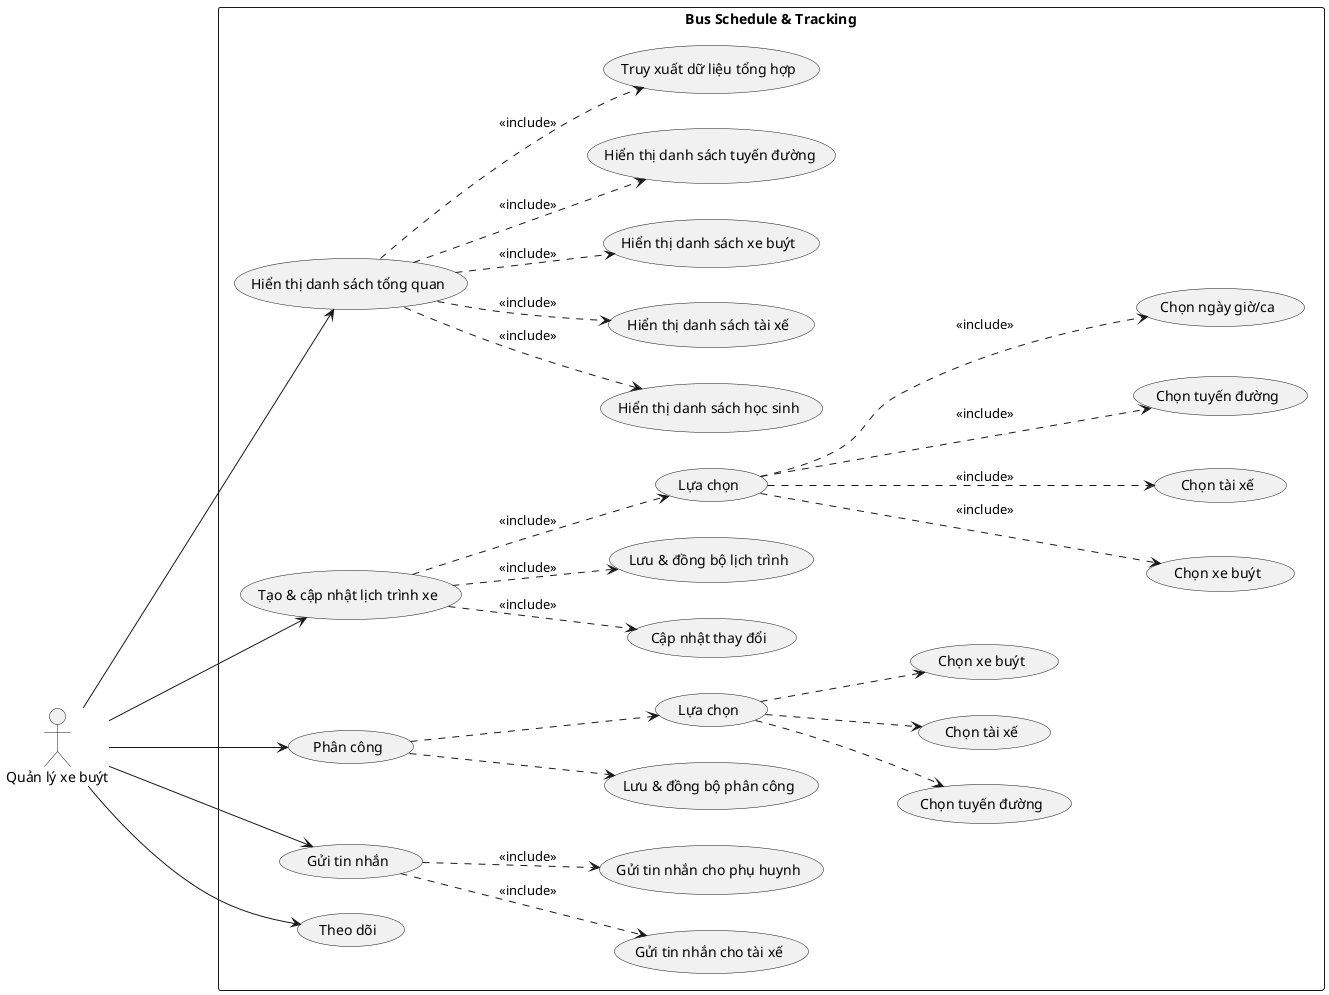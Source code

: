 @startuml
left to right direction
actor "Quản lý xe buýt" as ql

rectangle "Bus Schedule & Tracking" {
    usecase "Hiển thị danh sách tổng quan" as UC1
    usecase "Tạo và cập nhật lịch trình xe" as UC2
    usecase "Phân công" as UC3
    usecase "Gửi tin nhắn" as UC4
    usecase "Theo dõi" as UC5

    usecase "Hiển thị danh sách học sinh" as UC8
    usecase "Hiển thị danh sách tài xế" as UC9
    usecase "Hiển thị danh sách xe buýt" as UC10
    usecase "Hiển thị danh sách tuyến đường" as UC11
    
    usecase "Tạo & cập nhật lịch trình xe" as UC2
    usecase "Chọn xe buýt" as UC_Bus
    usecase "Chọn tài xế" as UC_Driver
    usecase "Chọn tuyến đường" as UC_Route
    usecase "Chọn ngày giờ/ca" as UC_Time
    usecase "Cập nhật thay đổi" as UC_Update
    usecase "Lưu & đồng bộ lịch trình" as UC_Save

    usecase "Gửi tin nhắn cho tài xế" as UC12
    usecase "Gửi tin nhắn cho phụ huynh" as UC13
    usecase "Truy xuất dữ liệu tổng hợp" as UC14
    usecase "Lựa chọn" as UC15
    usecase "Chọn tuyến đường" as UC21
    usecase "Chọn tài xế" as UC22
    usecase "Chọn xe buýt" as UC23
    usecase "Lưu & đồng bộ phân công" as UC24
    usecase "Lựa chọn" as UC25

    UC3 ..> UC25
    UC3 ..> UC24
    UC25 ..> UC21
    UC25 ..> UC22
    UC25 ..> UC23


    UC1 ..> UC8 : <<include>>
    UC1 ..> UC9 : <<include>>
    UC1 ..> UC10 : <<include>>
    UC1 ..> UC11 : <<include>>
    UC4 ..> UC12 : <<include>>
    UC4 ..> UC13 : <<include>>
    UC1 ..> UC14 : <<include>>
    
    UC15 ...> UC_Bus : <<include>>
    UC15 ...> UC_Driver : <<include>>
    UC15 ...> UC_Route : <<include>>
    UC15 ...> UC_Time : <<include>>
    UC2 ..> UC_Update : <<include>>
    UC2 ..> UC_Save : <<include>>
    UC2 ..> UC15 : <<include>>

}

ql ---> UC1
ql ---> UC2
ql ---> UC3
ql ---> UC4
ql ---> UC5



@enduml